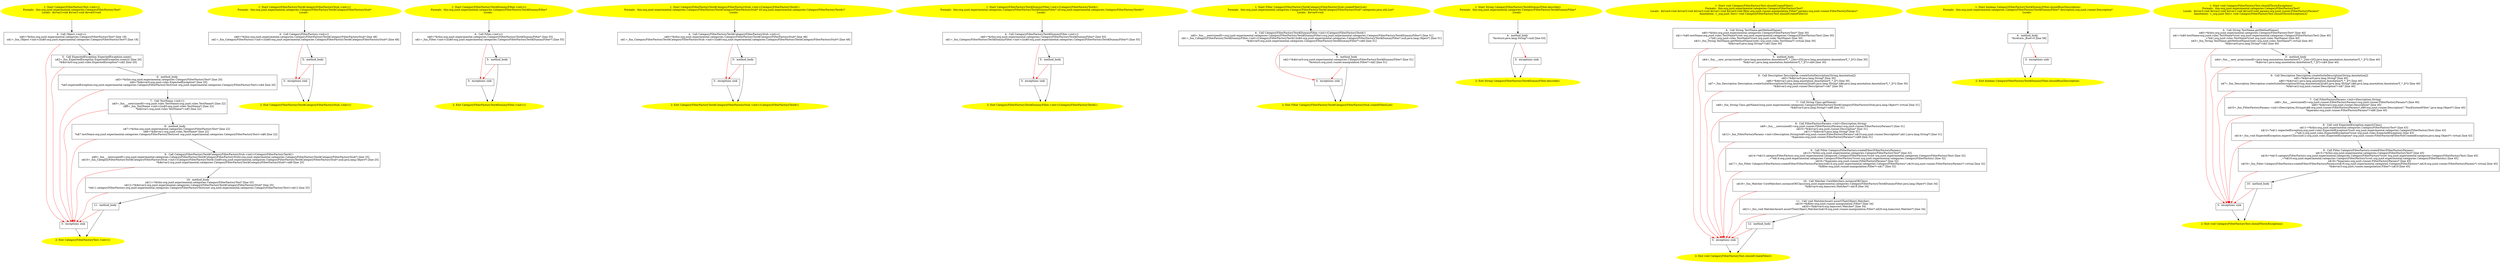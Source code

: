 /* @generated */
digraph cfg {
"org.junit.experimental.categories.CategoryFilterFactoryTest.<init>().c9796d54e3589d4efc9015dfa3cb1c20_1" [label="1: Start CategoryFilterFactoryTest.<init>()\nFormals:  this:org.junit.experimental.categories.CategoryFilterFactoryTest*\nLocals:  $irvar2:void $irvar1:void $irvar0:void \n  " color=yellow style=filled]
	

	 "org.junit.experimental.categories.CategoryFilterFactoryTest.<init>().c9796d54e3589d4efc9015dfa3cb1c20_1" -> "org.junit.experimental.categories.CategoryFilterFactoryTest.<init>().c9796d54e3589d4efc9015dfa3cb1c20_4" ;
"org.junit.experimental.categories.CategoryFilterFactoryTest.<init>().c9796d54e3589d4efc9015dfa3cb1c20_2" [label="2: Exit CategoryFilterFactoryTest.<init>() \n  " color=yellow style=filled]
	

"org.junit.experimental.categories.CategoryFilterFactoryTest.<init>().c9796d54e3589d4efc9015dfa3cb1c20_3" [label="3:  exceptions sink \n  " shape="box"]
	

	 "org.junit.experimental.categories.CategoryFilterFactoryTest.<init>().c9796d54e3589d4efc9015dfa3cb1c20_3" -> "org.junit.experimental.categories.CategoryFilterFactoryTest.<init>().c9796d54e3589d4efc9015dfa3cb1c20_2" ;
"org.junit.experimental.categories.CategoryFilterFactoryTest.<init>().c9796d54e3589d4efc9015dfa3cb1c20_4" [label="4:  Call Object.<init>() \n   n$0=*&this:org.junit.experimental.categories.CategoryFilterFactoryTest* [line 18]\n  n$1=_fun_Object.<init>()(n$0:org.junit.experimental.categories.CategoryFilterFactoryTest*) [line 18]\n " shape="box"]
	

	 "org.junit.experimental.categories.CategoryFilterFactoryTest.<init>().c9796d54e3589d4efc9015dfa3cb1c20_4" -> "org.junit.experimental.categories.CategoryFilterFactoryTest.<init>().c9796d54e3589d4efc9015dfa3cb1c20_5" ;
	 "org.junit.experimental.categories.CategoryFilterFactoryTest.<init>().c9796d54e3589d4efc9015dfa3cb1c20_4" -> "org.junit.experimental.categories.CategoryFilterFactoryTest.<init>().c9796d54e3589d4efc9015dfa3cb1c20_3" [color="red" ];
"org.junit.experimental.categories.CategoryFilterFactoryTest.<init>().c9796d54e3589d4efc9015dfa3cb1c20_5" [label="5:  Call ExpectedException ExpectedException.none() \n   n$2=_fun_ExpectedException ExpectedException.none()() [line 20]\n  *&$irvar0:org.junit.rules.ExpectedException*=n$2 [line 20]\n " shape="box"]
	

	 "org.junit.experimental.categories.CategoryFilterFactoryTest.<init>().c9796d54e3589d4efc9015dfa3cb1c20_5" -> "org.junit.experimental.categories.CategoryFilterFactoryTest.<init>().c9796d54e3589d4efc9015dfa3cb1c20_6" ;
	 "org.junit.experimental.categories.CategoryFilterFactoryTest.<init>().c9796d54e3589d4efc9015dfa3cb1c20_5" -> "org.junit.experimental.categories.CategoryFilterFactoryTest.<init>().c9796d54e3589d4efc9015dfa3cb1c20_3" [color="red" ];
"org.junit.experimental.categories.CategoryFilterFactoryTest.<init>().c9796d54e3589d4efc9015dfa3cb1c20_6" [label="6:  method_body \n   n$3=*&this:org.junit.experimental.categories.CategoryFilterFactoryTest* [line 20]\n  n$4=*&$irvar0:org.junit.rules.ExpectedException* [line 20]\n  *n$3.expectedException:org.junit.experimental.categories.CategoryFilterFactoryTest(root org.junit.experimental.categories.CategoryFilterFactoryTest)=n$4 [line 20]\n " shape="box"]
	

	 "org.junit.experimental.categories.CategoryFilterFactoryTest.<init>().c9796d54e3589d4efc9015dfa3cb1c20_6" -> "org.junit.experimental.categories.CategoryFilterFactoryTest.<init>().c9796d54e3589d4efc9015dfa3cb1c20_7" ;
	 "org.junit.experimental.categories.CategoryFilterFactoryTest.<init>().c9796d54e3589d4efc9015dfa3cb1c20_6" -> "org.junit.experimental.categories.CategoryFilterFactoryTest.<init>().c9796d54e3589d4efc9015dfa3cb1c20_3" [color="red" ];
"org.junit.experimental.categories.CategoryFilterFactoryTest.<init>().c9796d54e3589d4efc9015dfa3cb1c20_7" [label="7:  Call TestName.<init>() \n   n$5=_fun___new(sizeof(t=org.junit.rules.TestName):org.junit.rules.TestName*) [line 22]\n  n$6=_fun_TestName.<init>()(n$5:org.junit.rules.TestName*) [line 22]\n  *&$irvar1:org.junit.rules.TestName*=n$5 [line 22]\n " shape="box"]
	

	 "org.junit.experimental.categories.CategoryFilterFactoryTest.<init>().c9796d54e3589d4efc9015dfa3cb1c20_7" -> "org.junit.experimental.categories.CategoryFilterFactoryTest.<init>().c9796d54e3589d4efc9015dfa3cb1c20_8" ;
	 "org.junit.experimental.categories.CategoryFilterFactoryTest.<init>().c9796d54e3589d4efc9015dfa3cb1c20_7" -> "org.junit.experimental.categories.CategoryFilterFactoryTest.<init>().c9796d54e3589d4efc9015dfa3cb1c20_3" [color="red" ];
"org.junit.experimental.categories.CategoryFilterFactoryTest.<init>().c9796d54e3589d4efc9015dfa3cb1c20_8" [label="8:  method_body \n   n$7=*&this:org.junit.experimental.categories.CategoryFilterFactoryTest* [line 22]\n  n$8=*&$irvar1:org.junit.rules.TestName* [line 22]\n  *n$7.testName:org.junit.experimental.categories.CategoryFilterFactoryTest(root org.junit.experimental.categories.CategoryFilterFactoryTest)=n$8 [line 22]\n " shape="box"]
	

	 "org.junit.experimental.categories.CategoryFilterFactoryTest.<init>().c9796d54e3589d4efc9015dfa3cb1c20_8" -> "org.junit.experimental.categories.CategoryFilterFactoryTest.<init>().c9796d54e3589d4efc9015dfa3cb1c20_9" ;
	 "org.junit.experimental.categories.CategoryFilterFactoryTest.<init>().c9796d54e3589d4efc9015dfa3cb1c20_8" -> "org.junit.experimental.categories.CategoryFilterFactoryTest.<init>().c9796d54e3589d4efc9015dfa3cb1c20_3" [color="red" ];
"org.junit.experimental.categories.CategoryFilterFactoryTest.<init>().c9796d54e3589d4efc9015dfa3cb1c20_9" [label="9:  Call CategoryFilterFactoryTest$CategoryFilterFactoryStub.<init>(CategoryFilterFactoryTest$1) \n   n$9=_fun___new(sizeof(t=org.junit.experimental.categories.CategoryFilterFactoryTest$CategoryFilterFactoryStub):org.junit.experimental.categories.CategoryFilterFactoryTest$CategoryFilterFactoryStub*) [line 25]\n  n$10=_fun_CategoryFilterFactoryTest$CategoryFilterFactoryStub.<init>(CategoryFilterFactoryTest$1)(n$9:org.junit.experimental.categories.CategoryFilterFactoryTest$CategoryFilterFactoryStub*,null:java.lang.Object*) [line 25]\n  *&$irvar2:org.junit.experimental.categories.CategoryFilterFactoryTest$CategoryFilterFactoryStub*=n$9 [line 25]\n " shape="box"]
	

	 "org.junit.experimental.categories.CategoryFilterFactoryTest.<init>().c9796d54e3589d4efc9015dfa3cb1c20_9" -> "org.junit.experimental.categories.CategoryFilterFactoryTest.<init>().c9796d54e3589d4efc9015dfa3cb1c20_10" ;
	 "org.junit.experimental.categories.CategoryFilterFactoryTest.<init>().c9796d54e3589d4efc9015dfa3cb1c20_9" -> "org.junit.experimental.categories.CategoryFilterFactoryTest.<init>().c9796d54e3589d4efc9015dfa3cb1c20_3" [color="red" ];
"org.junit.experimental.categories.CategoryFilterFactoryTest.<init>().c9796d54e3589d4efc9015dfa3cb1c20_10" [label="10:  method_body \n   n$11=*&this:org.junit.experimental.categories.CategoryFilterFactoryTest* [line 25]\n  n$12=*&$irvar2:org.junit.experimental.categories.CategoryFilterFactoryTest$CategoryFilterFactoryStub* [line 25]\n  *n$11.categoryFilterFactory:org.junit.experimental.categories.CategoryFilterFactoryTest(root org.junit.experimental.categories.CategoryFilterFactoryTest)=n$12 [line 25]\n " shape="box"]
	

	 "org.junit.experimental.categories.CategoryFilterFactoryTest.<init>().c9796d54e3589d4efc9015dfa3cb1c20_10" -> "org.junit.experimental.categories.CategoryFilterFactoryTest.<init>().c9796d54e3589d4efc9015dfa3cb1c20_11" ;
	 "org.junit.experimental.categories.CategoryFilterFactoryTest.<init>().c9796d54e3589d4efc9015dfa3cb1c20_10" -> "org.junit.experimental.categories.CategoryFilterFactoryTest.<init>().c9796d54e3589d4efc9015dfa3cb1c20_3" [color="red" ];
"org.junit.experimental.categories.CategoryFilterFactoryTest.<init>().c9796d54e3589d4efc9015dfa3cb1c20_11" [label="11:  method_body \n  " shape="box"]
	

	 "org.junit.experimental.categories.CategoryFilterFactoryTest.<init>().c9796d54e3589d4efc9015dfa3cb1c20_11" -> "org.junit.experimental.categories.CategoryFilterFactoryTest.<init>().c9796d54e3589d4efc9015dfa3cb1c20_2" ;
	 "org.junit.experimental.categories.CategoryFilterFactoryTest.<init>().c9796d54e3589d4efc9015dfa3cb1c20_11" -> "org.junit.experimental.categories.CategoryFilterFactoryTest.<init>().c9796d54e3589d4efc9015dfa3cb1c20_3" [color="red" ];
"org.junit.experimental.categories.CategoryFilterFactoryTest$CategoryFilterFactoryStub.<init>().e6c9ffb4331907507c16861342016d40_1" [label="1: Start CategoryFilterFactoryTest$CategoryFilterFactoryStub.<init>()\nFormals:  this:org.junit.experimental.categories.CategoryFilterFactoryTest$CategoryFilterFactoryStub*\nLocals:  \n  " color=yellow style=filled]
	

	 "org.junit.experimental.categories.CategoryFilterFactoryTest$CategoryFilterFactoryStub.<init>().e6c9ffb4331907507c16861342016d40_1" -> "org.junit.experimental.categories.CategoryFilterFactoryTest$CategoryFilterFactoryStub.<init>().e6c9ffb4331907507c16861342016d40_4" ;
"org.junit.experimental.categories.CategoryFilterFactoryTest$CategoryFilterFactoryStub.<init>().e6c9ffb4331907507c16861342016d40_2" [label="2: Exit CategoryFilterFactoryTest$CategoryFilterFactoryStub.<init>() \n  " color=yellow style=filled]
	

"org.junit.experimental.categories.CategoryFilterFactoryTest$CategoryFilterFactoryStub.<init>().e6c9ffb4331907507c16861342016d40_3" [label="3:  exceptions sink \n  " shape="box"]
	

	 "org.junit.experimental.categories.CategoryFilterFactoryTest$CategoryFilterFactoryStub.<init>().e6c9ffb4331907507c16861342016d40_3" -> "org.junit.experimental.categories.CategoryFilterFactoryTest$CategoryFilterFactoryStub.<init>().e6c9ffb4331907507c16861342016d40_2" ;
"org.junit.experimental.categories.CategoryFilterFactoryTest$CategoryFilterFactoryStub.<init>().e6c9ffb4331907507c16861342016d40_4" [label="4:  Call CategoryFilterFactory.<init>() \n   n$0=*&this:org.junit.experimental.categories.CategoryFilterFactoryTest$CategoryFilterFactoryStub* [line 48]\n  n$1=_fun_CategoryFilterFactory.<init>()(n$0:org.junit.experimental.categories.CategoryFilterFactoryTest$CategoryFilterFactoryStub*) [line 48]\n " shape="box"]
	

	 "org.junit.experimental.categories.CategoryFilterFactoryTest$CategoryFilterFactoryStub.<init>().e6c9ffb4331907507c16861342016d40_4" -> "org.junit.experimental.categories.CategoryFilterFactoryTest$CategoryFilterFactoryStub.<init>().e6c9ffb4331907507c16861342016d40_5" ;
	 "org.junit.experimental.categories.CategoryFilterFactoryTest$CategoryFilterFactoryStub.<init>().e6c9ffb4331907507c16861342016d40_4" -> "org.junit.experimental.categories.CategoryFilterFactoryTest$CategoryFilterFactoryStub.<init>().e6c9ffb4331907507c16861342016d40_3" [color="red" ];
"org.junit.experimental.categories.CategoryFilterFactoryTest$CategoryFilterFactoryStub.<init>().e6c9ffb4331907507c16861342016d40_5" [label="5:  method_body \n  " shape="box"]
	

	 "org.junit.experimental.categories.CategoryFilterFactoryTest$CategoryFilterFactoryStub.<init>().e6c9ffb4331907507c16861342016d40_5" -> "org.junit.experimental.categories.CategoryFilterFactoryTest$CategoryFilterFactoryStub.<init>().e6c9ffb4331907507c16861342016d40_2" ;
	 "org.junit.experimental.categories.CategoryFilterFactoryTest$CategoryFilterFactoryStub.<init>().e6c9ffb4331907507c16861342016d40_5" -> "org.junit.experimental.categories.CategoryFilterFactoryTest$CategoryFilterFactoryStub.<init>().e6c9ffb4331907507c16861342016d40_3" [color="red" ];
"org.junit.experimental.categories.CategoryFilterFactoryTest$DummyFilter.<init>().5e90e3b96574752c723fa30e1c1e6743_1" [label="1: Start CategoryFilterFactoryTest$DummyFilter.<init>()\nFormals:  this:org.junit.experimental.categories.CategoryFilterFactoryTest$DummyFilter*\nLocals:  \n  " color=yellow style=filled]
	

	 "org.junit.experimental.categories.CategoryFilterFactoryTest$DummyFilter.<init>().5e90e3b96574752c723fa30e1c1e6743_1" -> "org.junit.experimental.categories.CategoryFilterFactoryTest$DummyFilter.<init>().5e90e3b96574752c723fa30e1c1e6743_4" ;
"org.junit.experimental.categories.CategoryFilterFactoryTest$DummyFilter.<init>().5e90e3b96574752c723fa30e1c1e6743_2" [label="2: Exit CategoryFilterFactoryTest$DummyFilter.<init>() \n  " color=yellow style=filled]
	

"org.junit.experimental.categories.CategoryFilterFactoryTest$DummyFilter.<init>().5e90e3b96574752c723fa30e1c1e6743_3" [label="3:  exceptions sink \n  " shape="box"]
	

	 "org.junit.experimental.categories.CategoryFilterFactoryTest$DummyFilter.<init>().5e90e3b96574752c723fa30e1c1e6743_3" -> "org.junit.experimental.categories.CategoryFilterFactoryTest$DummyFilter.<init>().5e90e3b96574752c723fa30e1c1e6743_2" ;
"org.junit.experimental.categories.CategoryFilterFactoryTest$DummyFilter.<init>().5e90e3b96574752c723fa30e1c1e6743_4" [label="4:  Call Filter.<init>() \n   n$0=*&this:org.junit.experimental.categories.CategoryFilterFactoryTest$DummyFilter* [line 55]\n  n$1=_fun_Filter.<init>()(n$0:org.junit.experimental.categories.CategoryFilterFactoryTest$DummyFilter*) [line 55]\n " shape="box"]
	

	 "org.junit.experimental.categories.CategoryFilterFactoryTest$DummyFilter.<init>().5e90e3b96574752c723fa30e1c1e6743_4" -> "org.junit.experimental.categories.CategoryFilterFactoryTest$DummyFilter.<init>().5e90e3b96574752c723fa30e1c1e6743_5" ;
	 "org.junit.experimental.categories.CategoryFilterFactoryTest$DummyFilter.<init>().5e90e3b96574752c723fa30e1c1e6743_4" -> "org.junit.experimental.categories.CategoryFilterFactoryTest$DummyFilter.<init>().5e90e3b96574752c723fa30e1c1e6743_3" [color="red" ];
"org.junit.experimental.categories.CategoryFilterFactoryTest$DummyFilter.<init>().5e90e3b96574752c723fa30e1c1e6743_5" [label="5:  method_body \n  " shape="box"]
	

	 "org.junit.experimental.categories.CategoryFilterFactoryTest$DummyFilter.<init>().5e90e3b96574752c723fa30e1c1e6743_5" -> "org.junit.experimental.categories.CategoryFilterFactoryTest$DummyFilter.<init>().5e90e3b96574752c723fa30e1c1e6743_2" ;
	 "org.junit.experimental.categories.CategoryFilterFactoryTest$DummyFilter.<init>().5e90e3b96574752c723fa30e1c1e6743_5" -> "org.junit.experimental.categories.CategoryFilterFactoryTest$DummyFilter.<init>().5e90e3b96574752c723fa30e1c1e6743_3" [color="red" ];
"org.junit.experimental.categories.CategoryFilterFactoryTest$CategoryFilterFactoryStub.<init>(org.jun.c4a58040cf94fc2f8a65ae6eb40e7649_1" [label="1: Start CategoryFilterFactoryTest$CategoryFilterFactoryStub.<init>(CategoryFilterFactoryTest$1)\nFormals:  this:org.junit.experimental.categories.CategoryFilterFactoryTest$CategoryFilterFactoryStub* x0:org.junit.experimental.categories.CategoryFilterFactoryTest$1*\nLocals:  \n  " color=yellow style=filled]
	

	 "org.junit.experimental.categories.CategoryFilterFactoryTest$CategoryFilterFactoryStub.<init>(org.jun.c4a58040cf94fc2f8a65ae6eb40e7649_1" -> "org.junit.experimental.categories.CategoryFilterFactoryTest$CategoryFilterFactoryStub.<init>(org.jun.c4a58040cf94fc2f8a65ae6eb40e7649_4" ;
"org.junit.experimental.categories.CategoryFilterFactoryTest$CategoryFilterFactoryStub.<init>(org.jun.c4a58040cf94fc2f8a65ae6eb40e7649_2" [label="2: Exit CategoryFilterFactoryTest$CategoryFilterFactoryStub.<init>(CategoryFilterFactoryTest$1) \n  " color=yellow style=filled]
	

"org.junit.experimental.categories.CategoryFilterFactoryTest$CategoryFilterFactoryStub.<init>(org.jun.c4a58040cf94fc2f8a65ae6eb40e7649_3" [label="3:  exceptions sink \n  " shape="box"]
	

	 "org.junit.experimental.categories.CategoryFilterFactoryTest$CategoryFilterFactoryStub.<init>(org.jun.c4a58040cf94fc2f8a65ae6eb40e7649_3" -> "org.junit.experimental.categories.CategoryFilterFactoryTest$CategoryFilterFactoryStub.<init>(org.jun.c4a58040cf94fc2f8a65ae6eb40e7649_2" ;
"org.junit.experimental.categories.CategoryFilterFactoryTest$CategoryFilterFactoryStub.<init>(org.jun.c4a58040cf94fc2f8a65ae6eb40e7649_4" [label="4:  Call CategoryFilterFactoryTest$CategoryFilterFactoryStub.<init>() \n   n$0=*&this:org.junit.experimental.categories.CategoryFilterFactoryTest$CategoryFilterFactoryStub* [line 48]\n  n$1=_fun_CategoryFilterFactoryTest$CategoryFilterFactoryStub.<init>()(n$0:org.junit.experimental.categories.CategoryFilterFactoryTest$CategoryFilterFactoryStub*) [line 48]\n " shape="box"]
	

	 "org.junit.experimental.categories.CategoryFilterFactoryTest$CategoryFilterFactoryStub.<init>(org.jun.c4a58040cf94fc2f8a65ae6eb40e7649_4" -> "org.junit.experimental.categories.CategoryFilterFactoryTest$CategoryFilterFactoryStub.<init>(org.jun.c4a58040cf94fc2f8a65ae6eb40e7649_5" ;
	 "org.junit.experimental.categories.CategoryFilterFactoryTest$CategoryFilterFactoryStub.<init>(org.jun.c4a58040cf94fc2f8a65ae6eb40e7649_4" -> "org.junit.experimental.categories.CategoryFilterFactoryTest$CategoryFilterFactoryStub.<init>(org.jun.c4a58040cf94fc2f8a65ae6eb40e7649_3" [color="red" ];
"org.junit.experimental.categories.CategoryFilterFactoryTest$CategoryFilterFactoryStub.<init>(org.jun.c4a58040cf94fc2f8a65ae6eb40e7649_5" [label="5:  method_body \n  " shape="box"]
	

	 "org.junit.experimental.categories.CategoryFilterFactoryTest$CategoryFilterFactoryStub.<init>(org.jun.c4a58040cf94fc2f8a65ae6eb40e7649_5" -> "org.junit.experimental.categories.CategoryFilterFactoryTest$CategoryFilterFactoryStub.<init>(org.jun.c4a58040cf94fc2f8a65ae6eb40e7649_2" ;
	 "org.junit.experimental.categories.CategoryFilterFactoryTest$CategoryFilterFactoryStub.<init>(org.jun.c4a58040cf94fc2f8a65ae6eb40e7649_5" -> "org.junit.experimental.categories.CategoryFilterFactoryTest$CategoryFilterFactoryStub.<init>(org.jun.c4a58040cf94fc2f8a65ae6eb40e7649_3" [color="red" ];
"org.junit.experimental.categories.CategoryFilterFactoryTest$DummyFilter.<init>(org.junit.experimenta.d851aa8de63f6ffd916d91749427bfb3_1" [label="1: Start CategoryFilterFactoryTest$DummyFilter.<init>(CategoryFilterFactoryTest$1)\nFormals:  this:org.junit.experimental.categories.CategoryFilterFactoryTest$DummyFilter* x0:org.junit.experimental.categories.CategoryFilterFactoryTest$1*\nLocals:  \n  " color=yellow style=filled]
	

	 "org.junit.experimental.categories.CategoryFilterFactoryTest$DummyFilter.<init>(org.junit.experimenta.d851aa8de63f6ffd916d91749427bfb3_1" -> "org.junit.experimental.categories.CategoryFilterFactoryTest$DummyFilter.<init>(org.junit.experimenta.d851aa8de63f6ffd916d91749427bfb3_4" ;
"org.junit.experimental.categories.CategoryFilterFactoryTest$DummyFilter.<init>(org.junit.experimenta.d851aa8de63f6ffd916d91749427bfb3_2" [label="2: Exit CategoryFilterFactoryTest$DummyFilter.<init>(CategoryFilterFactoryTest$1) \n  " color=yellow style=filled]
	

"org.junit.experimental.categories.CategoryFilterFactoryTest$DummyFilter.<init>(org.junit.experimenta.d851aa8de63f6ffd916d91749427bfb3_3" [label="3:  exceptions sink \n  " shape="box"]
	

	 "org.junit.experimental.categories.CategoryFilterFactoryTest$DummyFilter.<init>(org.junit.experimenta.d851aa8de63f6ffd916d91749427bfb3_3" -> "org.junit.experimental.categories.CategoryFilterFactoryTest$DummyFilter.<init>(org.junit.experimenta.d851aa8de63f6ffd916d91749427bfb3_2" ;
"org.junit.experimental.categories.CategoryFilterFactoryTest$DummyFilter.<init>(org.junit.experimenta.d851aa8de63f6ffd916d91749427bfb3_4" [label="4:  Call CategoryFilterFactoryTest$DummyFilter.<init>() \n   n$0=*&this:org.junit.experimental.categories.CategoryFilterFactoryTest$DummyFilter* [line 55]\n  n$1=_fun_CategoryFilterFactoryTest$DummyFilter.<init>()(n$0:org.junit.experimental.categories.CategoryFilterFactoryTest$DummyFilter*) [line 55]\n " shape="box"]
	

	 "org.junit.experimental.categories.CategoryFilterFactoryTest$DummyFilter.<init>(org.junit.experimenta.d851aa8de63f6ffd916d91749427bfb3_4" -> "org.junit.experimental.categories.CategoryFilterFactoryTest$DummyFilter.<init>(org.junit.experimenta.d851aa8de63f6ffd916d91749427bfb3_5" ;
	 "org.junit.experimental.categories.CategoryFilterFactoryTest$DummyFilter.<init>(org.junit.experimenta.d851aa8de63f6ffd916d91749427bfb3_4" -> "org.junit.experimental.categories.CategoryFilterFactoryTest$DummyFilter.<init>(org.junit.experimenta.d851aa8de63f6ffd916d91749427bfb3_3" [color="red" ];
"org.junit.experimental.categories.CategoryFilterFactoryTest$DummyFilter.<init>(org.junit.experimenta.d851aa8de63f6ffd916d91749427bfb3_5" [label="5:  method_body \n  " shape="box"]
	

	 "org.junit.experimental.categories.CategoryFilterFactoryTest$DummyFilter.<init>(org.junit.experimenta.d851aa8de63f6ffd916d91749427bfb3_5" -> "org.junit.experimental.categories.CategoryFilterFactoryTest$DummyFilter.<init>(org.junit.experimenta.d851aa8de63f6ffd916d91749427bfb3_2" ;
	 "org.junit.experimental.categories.CategoryFilterFactoryTest$DummyFilter.<init>(org.junit.experimenta.d851aa8de63f6ffd916d91749427bfb3_5" -> "org.junit.experimental.categories.CategoryFilterFactoryTest$DummyFilter.<init>(org.junit.experimenta.d851aa8de63f6ffd916d91749427bfb3_3" [color="red" ];
"org.junit.experimental.categories.CategoryFilterFactoryTest$CategoryFilterFactoryStub.createFilter(j.71f6f7c54aba886118d03df38e0db931_1" [label="1: Start Filter CategoryFilterFactoryTest$CategoryFilterFactoryStub.createFilter(List)\nFormals:  this:org.junit.experimental.categories.CategoryFilterFactoryTest$CategoryFilterFactoryStub* categories:java.util.List*\nLocals:  $irvar0:void \n  " color=yellow style=filled]
	

	 "org.junit.experimental.categories.CategoryFilterFactoryTest$CategoryFilterFactoryStub.createFilter(j.71f6f7c54aba886118d03df38e0db931_1" -> "org.junit.experimental.categories.CategoryFilterFactoryTest$CategoryFilterFactoryStub.createFilter(j.71f6f7c54aba886118d03df38e0db931_4" ;
"org.junit.experimental.categories.CategoryFilterFactoryTest$CategoryFilterFactoryStub.createFilter(j.71f6f7c54aba886118d03df38e0db931_2" [label="2: Exit Filter CategoryFilterFactoryTest$CategoryFilterFactoryStub.createFilter(List) \n  " color=yellow style=filled]
	

"org.junit.experimental.categories.CategoryFilterFactoryTest$CategoryFilterFactoryStub.createFilter(j.71f6f7c54aba886118d03df38e0db931_3" [label="3:  exceptions sink \n  " shape="box"]
	

	 "org.junit.experimental.categories.CategoryFilterFactoryTest$CategoryFilterFactoryStub.createFilter(j.71f6f7c54aba886118d03df38e0db931_3" -> "org.junit.experimental.categories.CategoryFilterFactoryTest$CategoryFilterFactoryStub.createFilter(j.71f6f7c54aba886118d03df38e0db931_2" ;
"org.junit.experimental.categories.CategoryFilterFactoryTest$CategoryFilterFactoryStub.createFilter(j.71f6f7c54aba886118d03df38e0db931_4" [label="4:  Call CategoryFilterFactoryTest$DummyFilter.<init>(CategoryFilterFactoryTest$1) \n   n$0=_fun___new(sizeof(t=org.junit.experimental.categories.CategoryFilterFactoryTest$DummyFilter):org.junit.experimental.categories.CategoryFilterFactoryTest$DummyFilter*) [line 51]\n  n$1=_fun_CategoryFilterFactoryTest$DummyFilter.<init>(CategoryFilterFactoryTest$1)(n$0:org.junit.experimental.categories.CategoryFilterFactoryTest$DummyFilter*,null:java.lang.Object*) [line 51]\n  *&$irvar0:org.junit.experimental.categories.CategoryFilterFactoryTest$DummyFilter*=n$0 [line 51]\n " shape="box"]
	

	 "org.junit.experimental.categories.CategoryFilterFactoryTest$CategoryFilterFactoryStub.createFilter(j.71f6f7c54aba886118d03df38e0db931_4" -> "org.junit.experimental.categories.CategoryFilterFactoryTest$CategoryFilterFactoryStub.createFilter(j.71f6f7c54aba886118d03df38e0db931_5" ;
	 "org.junit.experimental.categories.CategoryFilterFactoryTest$CategoryFilterFactoryStub.createFilter(j.71f6f7c54aba886118d03df38e0db931_4" -> "org.junit.experimental.categories.CategoryFilterFactoryTest$CategoryFilterFactoryStub.createFilter(j.71f6f7c54aba886118d03df38e0db931_3" [color="red" ];
"org.junit.experimental.categories.CategoryFilterFactoryTest$CategoryFilterFactoryStub.createFilter(j.71f6f7c54aba886118d03df38e0db931_5" [label="5:  method_body \n   n$2=*&$irvar0:org.junit.experimental.categories.CategoryFilterFactoryTest$DummyFilter* [line 51]\n  *&return:org.junit.runner.manipulation.Filter*=n$2 [line 51]\n " shape="box"]
	

	 "org.junit.experimental.categories.CategoryFilterFactoryTest$CategoryFilterFactoryStub.createFilter(j.71f6f7c54aba886118d03df38e0db931_5" -> "org.junit.experimental.categories.CategoryFilterFactoryTest$CategoryFilterFactoryStub.createFilter(j.71f6f7c54aba886118d03df38e0db931_2" ;
	 "org.junit.experimental.categories.CategoryFilterFactoryTest$CategoryFilterFactoryStub.createFilter(j.71f6f7c54aba886118d03df38e0db931_5" -> "org.junit.experimental.categories.CategoryFilterFactoryTest$CategoryFilterFactoryStub.createFilter(j.71f6f7c54aba886118d03df38e0db931_3" [color="red" ];
"org.junit.experimental.categories.CategoryFilterFactoryTest$DummyFilter.describe():java.lang.String.2601aa3a9d65bb2e851bb7e50db97194_1" [label="1: Start String CategoryFilterFactoryTest$DummyFilter.describe()\nFormals:  this:org.junit.experimental.categories.CategoryFilterFactoryTest$DummyFilter*\nLocals:  \n  " color=yellow style=filled]
	

	 "org.junit.experimental.categories.CategoryFilterFactoryTest$DummyFilter.describe():java.lang.String.2601aa3a9d65bb2e851bb7e50db97194_1" -> "org.junit.experimental.categories.CategoryFilterFactoryTest$DummyFilter.describe():java.lang.String.2601aa3a9d65bb2e851bb7e50db97194_4" ;
"org.junit.experimental.categories.CategoryFilterFactoryTest$DummyFilter.describe():java.lang.String.2601aa3a9d65bb2e851bb7e50db97194_2" [label="2: Exit String CategoryFilterFactoryTest$DummyFilter.describe() \n  " color=yellow style=filled]
	

"org.junit.experimental.categories.CategoryFilterFactoryTest$DummyFilter.describe():java.lang.String.2601aa3a9d65bb2e851bb7e50db97194_3" [label="3:  exceptions sink \n  " shape="box"]
	

	 "org.junit.experimental.categories.CategoryFilterFactoryTest$DummyFilter.describe():java.lang.String.2601aa3a9d65bb2e851bb7e50db97194_3" -> "org.junit.experimental.categories.CategoryFilterFactoryTest$DummyFilter.describe():java.lang.String.2601aa3a9d65bb2e851bb7e50db97194_2" ;
"org.junit.experimental.categories.CategoryFilterFactoryTest$DummyFilter.describe():java.lang.String.2601aa3a9d65bb2e851bb7e50db97194_4" [label="4:  method_body \n   *&return:java.lang.String*=null [line 63]\n " shape="box"]
	

	 "org.junit.experimental.categories.CategoryFilterFactoryTest$DummyFilter.describe():java.lang.String.2601aa3a9d65bb2e851bb7e50db97194_4" -> "org.junit.experimental.categories.CategoryFilterFactoryTest$DummyFilter.describe():java.lang.String.2601aa3a9d65bb2e851bb7e50db97194_2" ;
	 "org.junit.experimental.categories.CategoryFilterFactoryTest$DummyFilter.describe():java.lang.String.2601aa3a9d65bb2e851bb7e50db97194_4" -> "org.junit.experimental.categories.CategoryFilterFactoryTest$DummyFilter.describe():java.lang.String.2601aa3a9d65bb2e851bb7e50db97194_3" [color="red" ];
"org.junit.experimental.categories.CategoryFilterFactoryTest.shouldCreateFilter():void.c8cfa286e4334ab7e340b09ae68c47d1_1" [label="1: Start void CategoryFilterFactoryTest.shouldCreateFilter()\nFormals:  this:org.junit.experimental.categories.CategoryFilterFactoryTest*\nLocals:  $irvar4:void $irvar3:void $irvar2:void $irvar1:void $irvar0:void filter:org.junit.runner.manipulation.Filter* params:org.junit.runner.FilterFactoryParams*\nAnnotation: <_org.junit.Test> void CategoryFilterFactoryTest.shouldCreateFilter()() \n  " color=yellow style=filled]
	

	 "org.junit.experimental.categories.CategoryFilterFactoryTest.shouldCreateFilter():void.c8cfa286e4334ab7e340b09ae68c47d1_1" -> "org.junit.experimental.categories.CategoryFilterFactoryTest.shouldCreateFilter():void.c8cfa286e4334ab7e340b09ae68c47d1_4" ;
"org.junit.experimental.categories.CategoryFilterFactoryTest.shouldCreateFilter():void.c8cfa286e4334ab7e340b09ae68c47d1_2" [label="2: Exit void CategoryFilterFactoryTest.shouldCreateFilter() \n  " color=yellow style=filled]
	

"org.junit.experimental.categories.CategoryFilterFactoryTest.shouldCreateFilter():void.c8cfa286e4334ab7e340b09ae68c47d1_3" [label="3:  exceptions sink \n  " shape="box"]
	

	 "org.junit.experimental.categories.CategoryFilterFactoryTest.shouldCreateFilter():void.c8cfa286e4334ab7e340b09ae68c47d1_3" -> "org.junit.experimental.categories.CategoryFilterFactoryTest.shouldCreateFilter():void.c8cfa286e4334ab7e340b09ae68c47d1_2" ;
"org.junit.experimental.categories.CategoryFilterFactoryTest.shouldCreateFilter():void.c8cfa286e4334ab7e340b09ae68c47d1_4" [label="4:  Call String TestName.getMethodName() \n   n$0=*&this:org.junit.experimental.categories.CategoryFilterFactoryTest* [line 30]\n  n$1=*n$0.testName:org.junit.rules.TestName*(root org.junit.experimental.categories.CategoryFilterFactoryTest) [line 30]\n  _=*n$1:org.junit.rules.TestName*(root org.junit.rules.TestName) [line 30]\n  n$3=_fun_String TestName.getMethodName()(n$1:org.junit.rules.TestName*) virtual [line 30]\n  *&$irvar0:java.lang.String*=n$3 [line 30]\n " shape="box"]
	

	 "org.junit.experimental.categories.CategoryFilterFactoryTest.shouldCreateFilter():void.c8cfa286e4334ab7e340b09ae68c47d1_4" -> "org.junit.experimental.categories.CategoryFilterFactoryTest.shouldCreateFilter():void.c8cfa286e4334ab7e340b09ae68c47d1_5" ;
	 "org.junit.experimental.categories.CategoryFilterFactoryTest.shouldCreateFilter():void.c8cfa286e4334ab7e340b09ae68c47d1_4" -> "org.junit.experimental.categories.CategoryFilterFactoryTest.shouldCreateFilter():void.c8cfa286e4334ab7e340b09ae68c47d1_3" [color="red" ];
"org.junit.experimental.categories.CategoryFilterFactoryTest.shouldCreateFilter():void.c8cfa286e4334ab7e340b09ae68c47d1_5" [label="5:  method_body \n   n$4=_fun___new_array(sizeof(t=java.lang.annotation.Annotation*[_*_];len=[0]):java.lang.annotation.Annotation*[_*_](*)) [line 30]\n  *&$irvar1:java.lang.annotation.Annotation*[_*_](*)=n$4 [line 30]\n " shape="box"]
	

	 "org.junit.experimental.categories.CategoryFilterFactoryTest.shouldCreateFilter():void.c8cfa286e4334ab7e340b09ae68c47d1_5" -> "org.junit.experimental.categories.CategoryFilterFactoryTest.shouldCreateFilter():void.c8cfa286e4334ab7e340b09ae68c47d1_6" ;
	 "org.junit.experimental.categories.CategoryFilterFactoryTest.shouldCreateFilter():void.c8cfa286e4334ab7e340b09ae68c47d1_5" -> "org.junit.experimental.categories.CategoryFilterFactoryTest.shouldCreateFilter():void.c8cfa286e4334ab7e340b09ae68c47d1_3" [color="red" ];
"org.junit.experimental.categories.CategoryFilterFactoryTest.shouldCreateFilter():void.c8cfa286e4334ab7e340b09ae68c47d1_6" [label="6:  Call Description Description.createSuiteDescription(String,Annotation[]) \n   n$5=*&$irvar0:java.lang.String* [line 30]\n  n$6=*&$irvar1:java.lang.annotation.Annotation*[_*_](*) [line 30]\n  n$7=_fun_Description Description.createSuiteDescription(String,Annotation[])(n$5:java.lang.String*,n$6:java.lang.annotation.Annotation*[_*_](*)) [line 30]\n  *&$irvar2:org.junit.runner.Description*=n$7 [line 30]\n " shape="box"]
	

	 "org.junit.experimental.categories.CategoryFilterFactoryTest.shouldCreateFilter():void.c8cfa286e4334ab7e340b09ae68c47d1_6" -> "org.junit.experimental.categories.CategoryFilterFactoryTest.shouldCreateFilter():void.c8cfa286e4334ab7e340b09ae68c47d1_7" ;
	 "org.junit.experimental.categories.CategoryFilterFactoryTest.shouldCreateFilter():void.c8cfa286e4334ab7e340b09ae68c47d1_6" -> "org.junit.experimental.categories.CategoryFilterFactoryTest.shouldCreateFilter():void.c8cfa286e4334ab7e340b09ae68c47d1_3" [color="red" ];
"org.junit.experimental.categories.CategoryFilterFactoryTest.shouldCreateFilter():void.c8cfa286e4334ab7e340b09ae68c47d1_7" [label="7:  Call String Class.getName() \n   n$8=_fun_String Class.getName()(org.junit.experimental.categories.CategoryFilterFactoryTest$CategoryFilterFactoryStub:java.lang.Object*) virtual [line 31]\n  *&$irvar3:java.lang.String*=n$8 [line 31]\n " shape="box"]
	

	 "org.junit.experimental.categories.CategoryFilterFactoryTest.shouldCreateFilter():void.c8cfa286e4334ab7e340b09ae68c47d1_7" -> "org.junit.experimental.categories.CategoryFilterFactoryTest.shouldCreateFilter():void.c8cfa286e4334ab7e340b09ae68c47d1_8" ;
	 "org.junit.experimental.categories.CategoryFilterFactoryTest.shouldCreateFilter():void.c8cfa286e4334ab7e340b09ae68c47d1_7" -> "org.junit.experimental.categories.CategoryFilterFactoryTest.shouldCreateFilter():void.c8cfa286e4334ab7e340b09ae68c47d1_3" [color="red" ];
"org.junit.experimental.categories.CategoryFilterFactoryTest.shouldCreateFilter():void.c8cfa286e4334ab7e340b09ae68c47d1_8" [label="8:  Call FilterFactoryParams.<init>(Description,String) \n   n$9=_fun___new(sizeof(t=org.junit.runner.FilterFactoryParams):org.junit.runner.FilterFactoryParams*) [line 31]\n  n$10=*&$irvar2:org.junit.runner.Description* [line 31]\n  n$11=*&$irvar3:java.lang.String* [line 31]\n  n$12=_fun_FilterFactoryParams.<init>(Description,String)(n$9:org.junit.runner.FilterFactoryParams*,n$10:org.junit.runner.Description*,n$11:java.lang.String*) [line 31]\n  *&params:org.junit.runner.FilterFactoryParams*=n$9 [line 31]\n " shape="box"]
	

	 "org.junit.experimental.categories.CategoryFilterFactoryTest.shouldCreateFilter():void.c8cfa286e4334ab7e340b09ae68c47d1_8" -> "org.junit.experimental.categories.CategoryFilterFactoryTest.shouldCreateFilter():void.c8cfa286e4334ab7e340b09ae68c47d1_9" ;
	 "org.junit.experimental.categories.CategoryFilterFactoryTest.shouldCreateFilter():void.c8cfa286e4334ab7e340b09ae68c47d1_8" -> "org.junit.experimental.categories.CategoryFilterFactoryTest.shouldCreateFilter():void.c8cfa286e4334ab7e340b09ae68c47d1_3" [color="red" ];
"org.junit.experimental.categories.CategoryFilterFactoryTest.shouldCreateFilter():void.c8cfa286e4334ab7e340b09ae68c47d1_9" [label="9:  Call Filter CategoryFilterFactory.createFilter(FilterFactoryParams) \n   n$13=*&this:org.junit.experimental.categories.CategoryFilterFactoryTest* [line 32]\n  n$14=*n$13.categoryFilterFactory:org.junit.experimental.categories.CategoryFilterFactory*(root org.junit.experimental.categories.CategoryFilterFactoryTest) [line 32]\n  _=*n$14:org.junit.experimental.categories.CategoryFilterFactory*(root org.junit.experimental.categories.CategoryFilterFactory) [line 32]\n  n$16=*&params:org.junit.runner.FilterFactoryParams* [line 32]\n  n$17=_fun_Filter CategoryFilterFactory.createFilter(FilterFactoryParams)(n$14:org.junit.experimental.categories.CategoryFilterFactory*,n$16:org.junit.runner.FilterFactoryParams*) virtual [line 32]\n  *&filter:org.junit.runner.manipulation.Filter*=n$17 [line 32]\n " shape="box"]
	

	 "org.junit.experimental.categories.CategoryFilterFactoryTest.shouldCreateFilter():void.c8cfa286e4334ab7e340b09ae68c47d1_9" -> "org.junit.experimental.categories.CategoryFilterFactoryTest.shouldCreateFilter():void.c8cfa286e4334ab7e340b09ae68c47d1_10" ;
	 "org.junit.experimental.categories.CategoryFilterFactoryTest.shouldCreateFilter():void.c8cfa286e4334ab7e340b09ae68c47d1_9" -> "org.junit.experimental.categories.CategoryFilterFactoryTest.shouldCreateFilter():void.c8cfa286e4334ab7e340b09ae68c47d1_3" [color="red" ];
"org.junit.experimental.categories.CategoryFilterFactoryTest.shouldCreateFilter():void.c8cfa286e4334ab7e340b09ae68c47d1_10" [label="10:  Call Matcher CoreMatchers.instanceOf(Class) \n   n$18=_fun_Matcher CoreMatchers.instanceOf(Class)(org.junit.experimental.categories.CategoryFilterFactoryTest$DummyFilter:java.lang.Object*) [line 34]\n  *&$irvar4:org.hamcrest.Matcher*=n$18 [line 34]\n " shape="box"]
	

	 "org.junit.experimental.categories.CategoryFilterFactoryTest.shouldCreateFilter():void.c8cfa286e4334ab7e340b09ae68c47d1_10" -> "org.junit.experimental.categories.CategoryFilterFactoryTest.shouldCreateFilter():void.c8cfa286e4334ab7e340b09ae68c47d1_11" ;
	 "org.junit.experimental.categories.CategoryFilterFactoryTest.shouldCreateFilter():void.c8cfa286e4334ab7e340b09ae68c47d1_10" -> "org.junit.experimental.categories.CategoryFilterFactoryTest.shouldCreateFilter():void.c8cfa286e4334ab7e340b09ae68c47d1_3" [color="red" ];
"org.junit.experimental.categories.CategoryFilterFactoryTest.shouldCreateFilter():void.c8cfa286e4334ab7e340b09ae68c47d1_11" [label="11:  Call void MatcherAssert.assertThat(Object,Matcher) \n   n$19=*&filter:org.junit.runner.manipulation.Filter* [line 34]\n  n$20=*&$irvar4:org.hamcrest.Matcher* [line 34]\n  n$21=_fun_void MatcherAssert.assertThat(Object,Matcher)(n$19:org.junit.runner.manipulation.Filter*,n$20:org.hamcrest.Matcher*) [line 34]\n " shape="box"]
	

	 "org.junit.experimental.categories.CategoryFilterFactoryTest.shouldCreateFilter():void.c8cfa286e4334ab7e340b09ae68c47d1_11" -> "org.junit.experimental.categories.CategoryFilterFactoryTest.shouldCreateFilter():void.c8cfa286e4334ab7e340b09ae68c47d1_12" ;
	 "org.junit.experimental.categories.CategoryFilterFactoryTest.shouldCreateFilter():void.c8cfa286e4334ab7e340b09ae68c47d1_11" -> "org.junit.experimental.categories.CategoryFilterFactoryTest.shouldCreateFilter():void.c8cfa286e4334ab7e340b09ae68c47d1_3" [color="red" ];
"org.junit.experimental.categories.CategoryFilterFactoryTest.shouldCreateFilter():void.c8cfa286e4334ab7e340b09ae68c47d1_12" [label="12:  method_body \n  " shape="box"]
	

	 "org.junit.experimental.categories.CategoryFilterFactoryTest.shouldCreateFilter():void.c8cfa286e4334ab7e340b09ae68c47d1_12" -> "org.junit.experimental.categories.CategoryFilterFactoryTest.shouldCreateFilter():void.c8cfa286e4334ab7e340b09ae68c47d1_2" ;
	 "org.junit.experimental.categories.CategoryFilterFactoryTest.shouldCreateFilter():void.c8cfa286e4334ab7e340b09ae68c47d1_12" -> "org.junit.experimental.categories.CategoryFilterFactoryTest.shouldCreateFilter():void.c8cfa286e4334ab7e340b09ae68c47d1_3" [color="red" ];
"org.junit.experimental.categories.CategoryFilterFactoryTest$DummyFilter.shouldRun(org.junit.runner.D.4568bbc982b2693850a25f22634d903c_1" [label="1: Start boolean CategoryFilterFactoryTest$DummyFilter.shouldRun(Description)\nFormals:  this:org.junit.experimental.categories.CategoryFilterFactoryTest$DummyFilter* description:org.junit.runner.Description*\nLocals:  \n  " color=yellow style=filled]
	

	 "org.junit.experimental.categories.CategoryFilterFactoryTest$DummyFilter.shouldRun(org.junit.runner.D.4568bbc982b2693850a25f22634d903c_1" -> "org.junit.experimental.categories.CategoryFilterFactoryTest$DummyFilter.shouldRun(org.junit.runner.D.4568bbc982b2693850a25f22634d903c_4" ;
"org.junit.experimental.categories.CategoryFilterFactoryTest$DummyFilter.shouldRun(org.junit.runner.D.4568bbc982b2693850a25f22634d903c_2" [label="2: Exit boolean CategoryFilterFactoryTest$DummyFilter.shouldRun(Description) \n  " color=yellow style=filled]
	

"org.junit.experimental.categories.CategoryFilterFactoryTest$DummyFilter.shouldRun(org.junit.runner.D.4568bbc982b2693850a25f22634d903c_3" [label="3:  exceptions sink \n  " shape="box"]
	

	 "org.junit.experimental.categories.CategoryFilterFactoryTest$DummyFilter.shouldRun(org.junit.runner.D.4568bbc982b2693850a25f22634d903c_3" -> "org.junit.experimental.categories.CategoryFilterFactoryTest$DummyFilter.shouldRun(org.junit.runner.D.4568bbc982b2693850a25f22634d903c_2" ;
"org.junit.experimental.categories.CategoryFilterFactoryTest$DummyFilter.shouldRun(org.junit.runner.D.4568bbc982b2693850a25f22634d903c_4" [label="4:  method_body \n   *&return:_Bool=0 [line 58]\n " shape="box"]
	

	 "org.junit.experimental.categories.CategoryFilterFactoryTest$DummyFilter.shouldRun(org.junit.runner.D.4568bbc982b2693850a25f22634d903c_4" -> "org.junit.experimental.categories.CategoryFilterFactoryTest$DummyFilter.shouldRun(org.junit.runner.D.4568bbc982b2693850a25f22634d903c_2" ;
	 "org.junit.experimental.categories.CategoryFilterFactoryTest$DummyFilter.shouldRun(org.junit.runner.D.4568bbc982b2693850a25f22634d903c_4" -> "org.junit.experimental.categories.CategoryFilterFactoryTest$DummyFilter.shouldRun(org.junit.runner.D.4568bbc982b2693850a25f22634d903c_3" [color="red" ];
"org.junit.experimental.categories.CategoryFilterFactoryTest.shouldThrowException():void.c0ece1de32849532154a7d7dc115597a_1" [label="1: Start void CategoryFilterFactoryTest.shouldThrowException()\nFormals:  this:org.junit.experimental.categories.CategoryFilterFactoryTest*\nLocals:  $irvar3:void $irvar2:void $irvar1:void $irvar0:void params:org.junit.runner.FilterFactoryParams*\nAnnotation: <_org.junit.Test> void CategoryFilterFactoryTest.shouldThrowException()() \n  " color=yellow style=filled]
	

	 "org.junit.experimental.categories.CategoryFilterFactoryTest.shouldThrowException():void.c0ece1de32849532154a7d7dc115597a_1" -> "org.junit.experimental.categories.CategoryFilterFactoryTest.shouldThrowException():void.c0ece1de32849532154a7d7dc115597a_4" ;
"org.junit.experimental.categories.CategoryFilterFactoryTest.shouldThrowException():void.c0ece1de32849532154a7d7dc115597a_2" [label="2: Exit void CategoryFilterFactoryTest.shouldThrowException() \n  " color=yellow style=filled]
	

"org.junit.experimental.categories.CategoryFilterFactoryTest.shouldThrowException():void.c0ece1de32849532154a7d7dc115597a_3" [label="3:  exceptions sink \n  " shape="box"]
	

	 "org.junit.experimental.categories.CategoryFilterFactoryTest.shouldThrowException():void.c0ece1de32849532154a7d7dc115597a_3" -> "org.junit.experimental.categories.CategoryFilterFactoryTest.shouldThrowException():void.c0ece1de32849532154a7d7dc115597a_2" ;
"org.junit.experimental.categories.CategoryFilterFactoryTest.shouldThrowException():void.c0ece1de32849532154a7d7dc115597a_4" [label="4:  Call String TestName.getMethodName() \n   n$0=*&this:org.junit.experimental.categories.CategoryFilterFactoryTest* [line 40]\n  n$1=*n$0.testName:org.junit.rules.TestName*(root org.junit.experimental.categories.CategoryFilterFactoryTest) [line 40]\n  _=*n$1:org.junit.rules.TestName*(root org.junit.rules.TestName) [line 40]\n  n$3=_fun_String TestName.getMethodName()(n$1:org.junit.rules.TestName*) virtual [line 40]\n  *&$irvar0:java.lang.String*=n$3 [line 40]\n " shape="box"]
	

	 "org.junit.experimental.categories.CategoryFilterFactoryTest.shouldThrowException():void.c0ece1de32849532154a7d7dc115597a_4" -> "org.junit.experimental.categories.CategoryFilterFactoryTest.shouldThrowException():void.c0ece1de32849532154a7d7dc115597a_5" ;
	 "org.junit.experimental.categories.CategoryFilterFactoryTest.shouldThrowException():void.c0ece1de32849532154a7d7dc115597a_4" -> "org.junit.experimental.categories.CategoryFilterFactoryTest.shouldThrowException():void.c0ece1de32849532154a7d7dc115597a_3" [color="red" ];
"org.junit.experimental.categories.CategoryFilterFactoryTest.shouldThrowException():void.c0ece1de32849532154a7d7dc115597a_5" [label="5:  method_body \n   n$4=_fun___new_array(sizeof(t=java.lang.annotation.Annotation*[_*_];len=[0]):java.lang.annotation.Annotation*[_*_](*)) [line 40]\n  *&$irvar1:java.lang.annotation.Annotation*[_*_](*)=n$4 [line 40]\n " shape="box"]
	

	 "org.junit.experimental.categories.CategoryFilterFactoryTest.shouldThrowException():void.c0ece1de32849532154a7d7dc115597a_5" -> "org.junit.experimental.categories.CategoryFilterFactoryTest.shouldThrowException():void.c0ece1de32849532154a7d7dc115597a_6" ;
	 "org.junit.experimental.categories.CategoryFilterFactoryTest.shouldThrowException():void.c0ece1de32849532154a7d7dc115597a_5" -> "org.junit.experimental.categories.CategoryFilterFactoryTest.shouldThrowException():void.c0ece1de32849532154a7d7dc115597a_3" [color="red" ];
"org.junit.experimental.categories.CategoryFilterFactoryTest.shouldThrowException():void.c0ece1de32849532154a7d7dc115597a_6" [label="6:  Call Description Description.createSuiteDescription(String,Annotation[]) \n   n$5=*&$irvar0:java.lang.String* [line 40]\n  n$6=*&$irvar1:java.lang.annotation.Annotation*[_*_](*) [line 40]\n  n$7=_fun_Description Description.createSuiteDescription(String,Annotation[])(n$5:java.lang.String*,n$6:java.lang.annotation.Annotation*[_*_](*)) [line 40]\n  *&$irvar2:org.junit.runner.Description*=n$7 [line 40]\n " shape="box"]
	

	 "org.junit.experimental.categories.CategoryFilterFactoryTest.shouldThrowException():void.c0ece1de32849532154a7d7dc115597a_6" -> "org.junit.experimental.categories.CategoryFilterFactoryTest.shouldThrowException():void.c0ece1de32849532154a7d7dc115597a_7" ;
	 "org.junit.experimental.categories.CategoryFilterFactoryTest.shouldThrowException():void.c0ece1de32849532154a7d7dc115597a_6" -> "org.junit.experimental.categories.CategoryFilterFactoryTest.shouldThrowException():void.c0ece1de32849532154a7d7dc115597a_3" [color="red" ];
"org.junit.experimental.categories.CategoryFilterFactoryTest.shouldThrowException():void.c0ece1de32849532154a7d7dc115597a_7" [label="7:  Call FilterFactoryParams.<init>(Description,String) \n   n$8=_fun___new(sizeof(t=org.junit.runner.FilterFactoryParams):org.junit.runner.FilterFactoryParams*) [line 40]\n  n$9=*&$irvar2:org.junit.runner.Description* [line 40]\n  n$10=_fun_FilterFactoryParams.<init>(Description,String)(n$8:org.junit.runner.FilterFactoryParams*,n$9:org.junit.runner.Description*,\"NonExistentFilter\":java.lang.Object*) [line 40]\n  *&params:org.junit.runner.FilterFactoryParams*=n$8 [line 40]\n " shape="box"]
	

	 "org.junit.experimental.categories.CategoryFilterFactoryTest.shouldThrowException():void.c0ece1de32849532154a7d7dc115597a_7" -> "org.junit.experimental.categories.CategoryFilterFactoryTest.shouldThrowException():void.c0ece1de32849532154a7d7dc115597a_8" ;
	 "org.junit.experimental.categories.CategoryFilterFactoryTest.shouldThrowException():void.c0ece1de32849532154a7d7dc115597a_7" -> "org.junit.experimental.categories.CategoryFilterFactoryTest.shouldThrowException():void.c0ece1de32849532154a7d7dc115597a_3" [color="red" ];
"org.junit.experimental.categories.CategoryFilterFactoryTest.shouldThrowException():void.c0ece1de32849532154a7d7dc115597a_8" [label="8:  Call void ExpectedException.expect(Class) \n   n$11=*&this:org.junit.experimental.categories.CategoryFilterFactoryTest* [line 43]\n  n$12=*n$11.expectedException:org.junit.rules.ExpectedException*(root org.junit.experimental.categories.CategoryFilterFactoryTest) [line 43]\n  _=*n$12:org.junit.rules.ExpectedException*(root org.junit.rules.ExpectedException) [line 43]\n  n$14=_fun_void ExpectedException.expect(Class)(n$12:org.junit.rules.ExpectedException*,org.junit.runner.FilterFactory$FilterNotCreatedException:java.lang.Object*) virtual [line 43]\n " shape="box"]
	

	 "org.junit.experimental.categories.CategoryFilterFactoryTest.shouldThrowException():void.c0ece1de32849532154a7d7dc115597a_8" -> "org.junit.experimental.categories.CategoryFilterFactoryTest.shouldThrowException():void.c0ece1de32849532154a7d7dc115597a_9" ;
	 "org.junit.experimental.categories.CategoryFilterFactoryTest.shouldThrowException():void.c0ece1de32849532154a7d7dc115597a_8" -> "org.junit.experimental.categories.CategoryFilterFactoryTest.shouldThrowException():void.c0ece1de32849532154a7d7dc115597a_3" [color="red" ];
"org.junit.experimental.categories.CategoryFilterFactoryTest.shouldThrowException():void.c0ece1de32849532154a7d7dc115597a_9" [label="9:  Call Filter CategoryFilterFactory.createFilter(FilterFactoryParams) \n   n$15=*&this:org.junit.experimental.categories.CategoryFilterFactoryTest* [line 45]\n  n$16=*n$15.categoryFilterFactory:org.junit.experimental.categories.CategoryFilterFactory*(root org.junit.experimental.categories.CategoryFilterFactoryTest) [line 45]\n  _=*n$16:org.junit.experimental.categories.CategoryFilterFactory*(root org.junit.experimental.categories.CategoryFilterFactory) [line 45]\n  n$18=*&params:org.junit.runner.FilterFactoryParams* [line 45]\n  n$19=_fun_Filter CategoryFilterFactory.createFilter(FilterFactoryParams)(n$16:org.junit.experimental.categories.CategoryFilterFactory*,n$18:org.junit.runner.FilterFactoryParams*) virtual [line 45]\n  *&$irvar3:org.junit.runner.manipulation.Filter*=n$19 [line 45]\n " shape="box"]
	

	 "org.junit.experimental.categories.CategoryFilterFactoryTest.shouldThrowException():void.c0ece1de32849532154a7d7dc115597a_9" -> "org.junit.experimental.categories.CategoryFilterFactoryTest.shouldThrowException():void.c0ece1de32849532154a7d7dc115597a_10" ;
	 "org.junit.experimental.categories.CategoryFilterFactoryTest.shouldThrowException():void.c0ece1de32849532154a7d7dc115597a_9" -> "org.junit.experimental.categories.CategoryFilterFactoryTest.shouldThrowException():void.c0ece1de32849532154a7d7dc115597a_3" [color="red" ];
"org.junit.experimental.categories.CategoryFilterFactoryTest.shouldThrowException():void.c0ece1de32849532154a7d7dc115597a_10" [label="10:  method_body \n  " shape="box"]
	

	 "org.junit.experimental.categories.CategoryFilterFactoryTest.shouldThrowException():void.c0ece1de32849532154a7d7dc115597a_10" -> "org.junit.experimental.categories.CategoryFilterFactoryTest.shouldThrowException():void.c0ece1de32849532154a7d7dc115597a_2" ;
	 "org.junit.experimental.categories.CategoryFilterFactoryTest.shouldThrowException():void.c0ece1de32849532154a7d7dc115597a_10" -> "org.junit.experimental.categories.CategoryFilterFactoryTest.shouldThrowException():void.c0ece1de32849532154a7d7dc115597a_3" [color="red" ];
}
